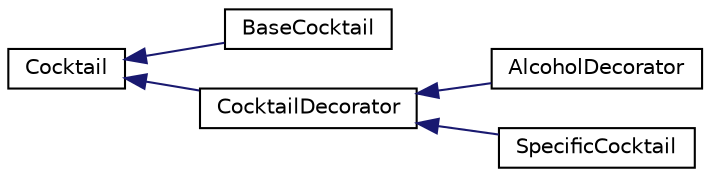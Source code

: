 digraph "Graphical Class Hierarchy"
{
 // LATEX_PDF_SIZE
  edge [fontname="Helvetica",fontsize="10",labelfontname="Helvetica",labelfontsize="10"];
  node [fontname="Helvetica",fontsize="10",shape=record];
  rankdir="LR";
  Node0 [label="Cocktail",height=0.2,width=0.4,color="black", fillcolor="white", style="filled",URL="$classCocktail.html",tooltip="The Cocktail class is an abstract base class that defines the interface for all cocktails."];
  Node0 -> Node1 [dir="back",color="midnightblue",fontsize="10",style="solid",fontname="Helvetica"];
  Node1 [label="BaseCocktail",height=0.2,width=0.4,color="black", fillcolor="white", style="filled",URL="$classBaseCocktail.html",tooltip="The BaseCocktail class is a concrete implementation of the Cocktail interface."];
  Node0 -> Node2 [dir="back",color="midnightblue",fontsize="10",style="solid",fontname="Helvetica"];
  Node2 [label="CocktailDecorator",height=0.2,width=0.4,color="black", fillcolor="white", style="filled",URL="$classCocktailDecorator.html",tooltip="The CocktailDecorator class is an abstract class that serves as a base for all cocktail decorators."];
  Node2 -> Node3 [dir="back",color="midnightblue",fontsize="10",style="solid",fontname="Helvetica"];
  Node3 [label="AlcoholDecorator",height=0.2,width=0.4,color="black", fillcolor="white", style="filled",URL="$classAlcoholDecorator.html",tooltip="The AlcoholDecorator class is a concrete decorator that adds an alcohol to a cocktail."];
  Node2 -> Node4 [dir="back",color="midnightblue",fontsize="10",style="solid",fontname="Helvetica"];
  Node4 [label="SpecificCocktail",height=0.2,width=0.4,color="black", fillcolor="white", style="filled",URL="$classSpecificCocktail.html",tooltip="The SpecificCocktail class is a concrete decorator that adds a specific type of alcohol to a base coc..."];
}
